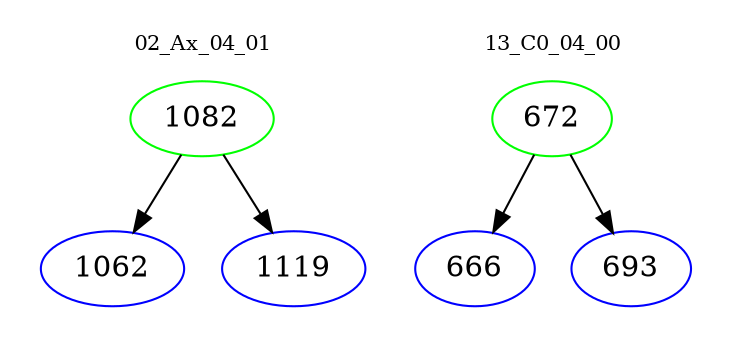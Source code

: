 digraph{
subgraph cluster_0 {
color = white
label = "02_Ax_04_01";
fontsize=10;
T0_1082 [label="1082", color="green"]
T0_1082 -> T0_1062 [color="black"]
T0_1062 [label="1062", color="blue"]
T0_1082 -> T0_1119 [color="black"]
T0_1119 [label="1119", color="blue"]
}
subgraph cluster_1 {
color = white
label = "13_C0_04_00";
fontsize=10;
T1_672 [label="672", color="green"]
T1_672 -> T1_666 [color="black"]
T1_666 [label="666", color="blue"]
T1_672 -> T1_693 [color="black"]
T1_693 [label="693", color="blue"]
}
}
